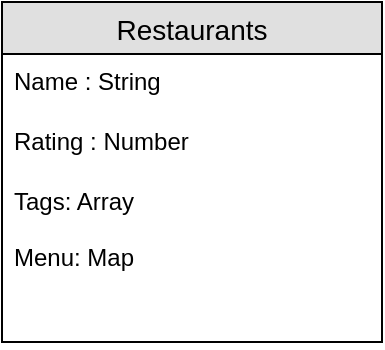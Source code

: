 <mxfile version="18.1.3" type="github"><diagram id="8BjttCUW-UUOqLfkBEK1" name="Page-1"><mxGraphModel dx="1038" dy="547" grid="1" gridSize="10" guides="1" tooltips="1" connect="1" arrows="1" fold="1" page="1" pageScale="1" pageWidth="850" pageHeight="1100" math="0" shadow="0"><root><mxCell id="0"/><mxCell id="1" parent="0"/><mxCell id="CIHjAOWLuQeS-BBWRTtq-1" value="Restaurants" style="swimlane;fontStyle=0;childLayout=stackLayout;horizontal=1;startSize=26;horizontalStack=0;resizeParent=1;resizeParentMax=0;resizeLast=0;collapsible=1;marginBottom=0;align=center;fontSize=14;fillColor=#E0E0E0;" parent="1" vertex="1"><mxGeometry x="120" y="50" width="190" height="170" as="geometry"/></mxCell><mxCell id="CIHjAOWLuQeS-BBWRTtq-2" value="Name : String" style="text;strokeColor=none;fillColor=none;spacingLeft=4;spacingRight=4;overflow=hidden;rotatable=0;points=[[0,0.5],[1,0.5]];portConstraint=eastwest;fontSize=12;" parent="CIHjAOWLuQeS-BBWRTtq-1" vertex="1"><mxGeometry y="26" width="190" height="30" as="geometry"/></mxCell><mxCell id="CIHjAOWLuQeS-BBWRTtq-3" value="Rating : Number" style="text;strokeColor=none;fillColor=none;spacingLeft=4;spacingRight=4;overflow=hidden;rotatable=0;points=[[0,0.5],[1,0.5]];portConstraint=eastwest;fontSize=12;" parent="CIHjAOWLuQeS-BBWRTtq-1" vertex="1"><mxGeometry y="56" width="190" height="30" as="geometry"/></mxCell><mxCell id="CIHjAOWLuQeS-BBWRTtq-4" value="Tags: Array&#10;&#10;Menu: Map" style="text;strokeColor=none;fillColor=none;spacingLeft=4;spacingRight=4;overflow=hidden;rotatable=0;points=[[0,0.5],[1,0.5]];portConstraint=eastwest;fontSize=12;" parent="CIHjAOWLuQeS-BBWRTtq-1" vertex="1"><mxGeometry y="86" width="190" height="84" as="geometry"/></mxCell></root></mxGraphModel></diagram></mxfile>